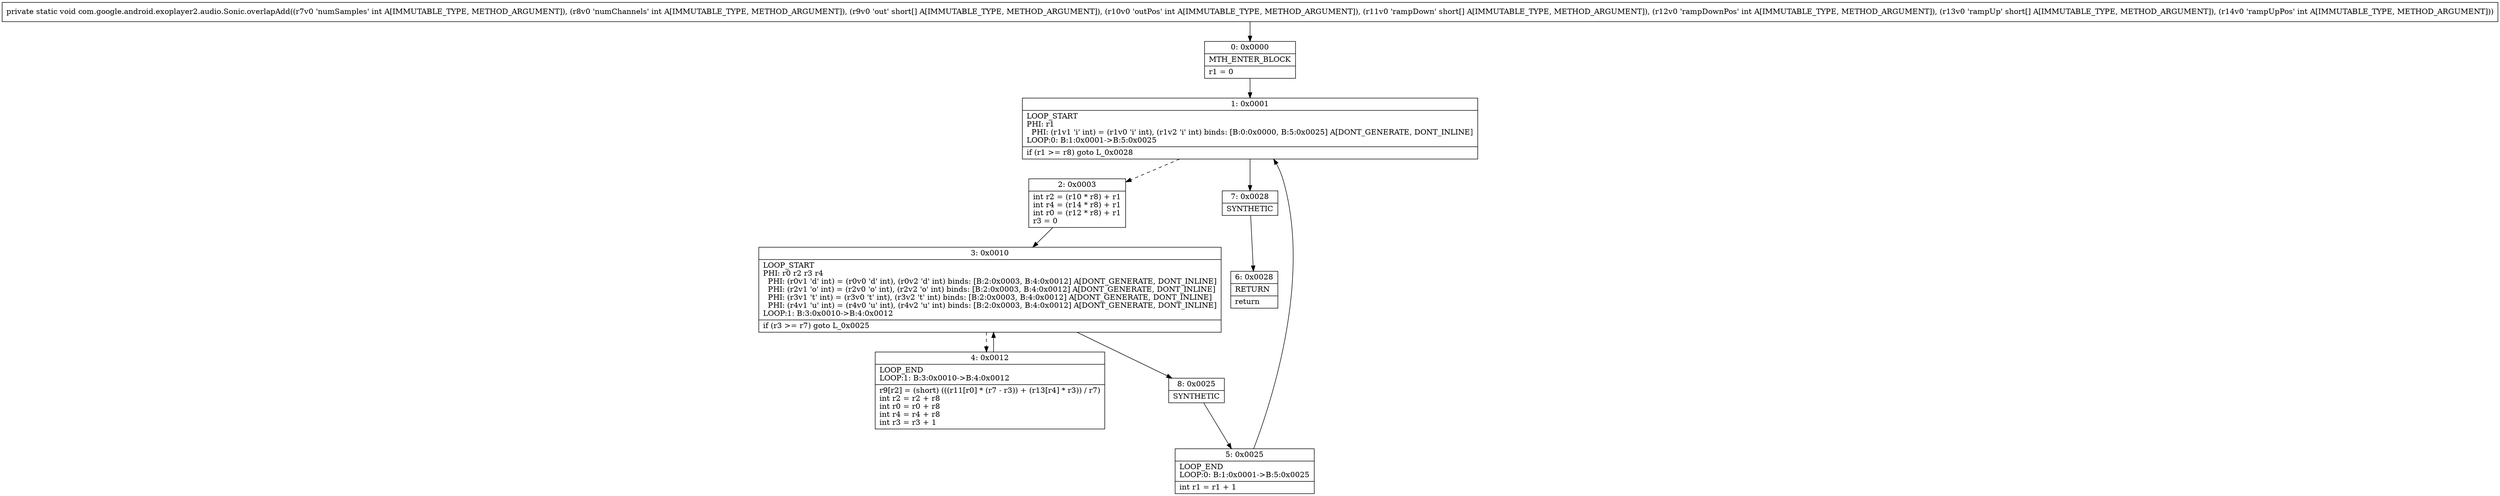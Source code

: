 digraph "CFG forcom.google.android.exoplayer2.audio.Sonic.overlapAdd(II[SI[SI[SI)V" {
Node_0 [shape=record,label="{0\:\ 0x0000|MTH_ENTER_BLOCK\l|r1 = 0\l}"];
Node_1 [shape=record,label="{1\:\ 0x0001|LOOP_START\lPHI: r1 \l  PHI: (r1v1 'i' int) = (r1v0 'i' int), (r1v2 'i' int) binds: [B:0:0x0000, B:5:0x0025] A[DONT_GENERATE, DONT_INLINE]\lLOOP:0: B:1:0x0001\-\>B:5:0x0025\l|if (r1 \>= r8) goto L_0x0028\l}"];
Node_2 [shape=record,label="{2\:\ 0x0003|int r2 = (r10 * r8) + r1\lint r4 = (r14 * r8) + r1\lint r0 = (r12 * r8) + r1\lr3 = 0\l}"];
Node_3 [shape=record,label="{3\:\ 0x0010|LOOP_START\lPHI: r0 r2 r3 r4 \l  PHI: (r0v1 'd' int) = (r0v0 'd' int), (r0v2 'd' int) binds: [B:2:0x0003, B:4:0x0012] A[DONT_GENERATE, DONT_INLINE]\l  PHI: (r2v1 'o' int) = (r2v0 'o' int), (r2v2 'o' int) binds: [B:2:0x0003, B:4:0x0012] A[DONT_GENERATE, DONT_INLINE]\l  PHI: (r3v1 't' int) = (r3v0 't' int), (r3v2 't' int) binds: [B:2:0x0003, B:4:0x0012] A[DONT_GENERATE, DONT_INLINE]\l  PHI: (r4v1 'u' int) = (r4v0 'u' int), (r4v2 'u' int) binds: [B:2:0x0003, B:4:0x0012] A[DONT_GENERATE, DONT_INLINE]\lLOOP:1: B:3:0x0010\-\>B:4:0x0012\l|if (r3 \>= r7) goto L_0x0025\l}"];
Node_4 [shape=record,label="{4\:\ 0x0012|LOOP_END\lLOOP:1: B:3:0x0010\-\>B:4:0x0012\l|r9[r2] = (short) (((r11[r0] * (r7 \- r3)) + (r13[r4] * r3)) \/ r7)\lint r2 = r2 + r8\lint r0 = r0 + r8\lint r4 = r4 + r8\lint r3 = r3 + 1\l}"];
Node_5 [shape=record,label="{5\:\ 0x0025|LOOP_END\lLOOP:0: B:1:0x0001\-\>B:5:0x0025\l|int r1 = r1 + 1\l}"];
Node_6 [shape=record,label="{6\:\ 0x0028|RETURN\l|return\l}"];
Node_7 [shape=record,label="{7\:\ 0x0028|SYNTHETIC\l}"];
Node_8 [shape=record,label="{8\:\ 0x0025|SYNTHETIC\l}"];
MethodNode[shape=record,label="{private static void com.google.android.exoplayer2.audio.Sonic.overlapAdd((r7v0 'numSamples' int A[IMMUTABLE_TYPE, METHOD_ARGUMENT]), (r8v0 'numChannels' int A[IMMUTABLE_TYPE, METHOD_ARGUMENT]), (r9v0 'out' short[] A[IMMUTABLE_TYPE, METHOD_ARGUMENT]), (r10v0 'outPos' int A[IMMUTABLE_TYPE, METHOD_ARGUMENT]), (r11v0 'rampDown' short[] A[IMMUTABLE_TYPE, METHOD_ARGUMENT]), (r12v0 'rampDownPos' int A[IMMUTABLE_TYPE, METHOD_ARGUMENT]), (r13v0 'rampUp' short[] A[IMMUTABLE_TYPE, METHOD_ARGUMENT]), (r14v0 'rampUpPos' int A[IMMUTABLE_TYPE, METHOD_ARGUMENT])) }"];
MethodNode -> Node_0;
Node_0 -> Node_1;
Node_1 -> Node_2[style=dashed];
Node_1 -> Node_7;
Node_2 -> Node_3;
Node_3 -> Node_4[style=dashed];
Node_3 -> Node_8;
Node_4 -> Node_3;
Node_5 -> Node_1;
Node_7 -> Node_6;
Node_8 -> Node_5;
}

